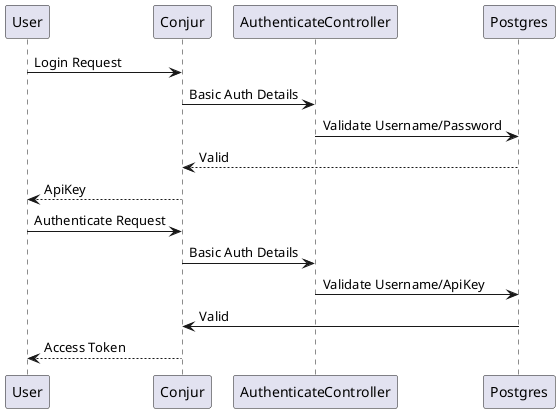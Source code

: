 @startuml API Sequence Diagram

' Login Flow
User -> Conjur : Login Request
Conjur -> AuthenticateController : Basic Auth Details
AuthenticateController -> Postgres : Validate Username/Password
Postgres --> Conjur : Valid
Conjur --> User : ApiKey

' Authenticate Flow
User -> Conjur : Authenticate Request
Conjur -> AuthenticateController : Basic Auth Details
AuthenticateController -> Postgres : Validate Username/ApiKey
Postgres -> Conjur : Valid
Conjur --> User : Access Token

' Create Secret Flow

' Create Host FLow

@enduml